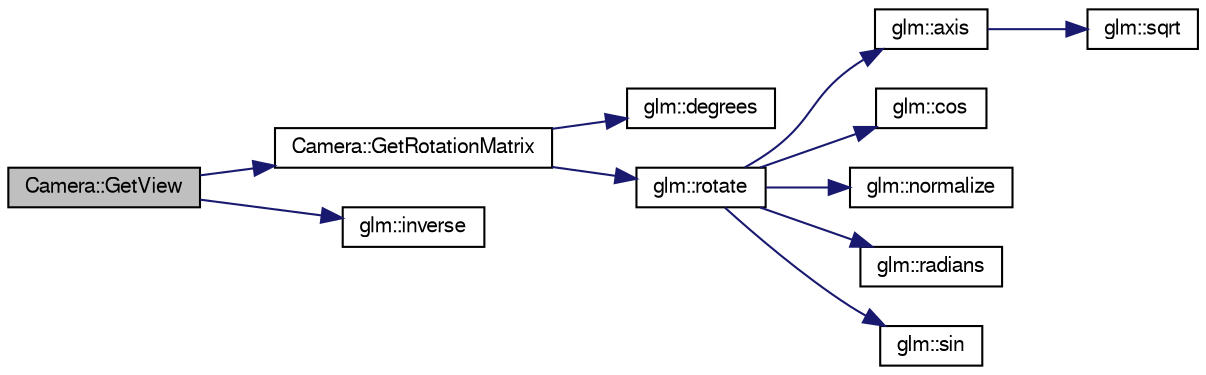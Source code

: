 digraph G
{
  bgcolor="transparent";
  edge [fontname="FreeSans",fontsize=10,labelfontname="FreeSans",labelfontsize=10];
  node [fontname="FreeSans",fontsize=10,shape=record];
  rankdir=LR;
  Node1 [label="Camera::GetView",height=0.2,width=0.4,color="black", fillcolor="grey75", style="filled" fontcolor="black"];
  Node1 -> Node2 [color="midnightblue",fontsize=10,style="solid"];
  Node2 [label="Camera::GetRotationMatrix",height=0.2,width=0.4,color="black",URL="$class_camera.html#3518233b244af839db6eefe59e7002de",tooltip="Gets the rotation matrix."];
  Node2 -> Node3 [color="midnightblue",fontsize=10,style="solid"];
  Node3 [label="glm::degrees",height=0.2,width=0.4,color="black",URL="$group__core__func__trigonometric.html#gcb63bdf23d5e084a5b6a2ed0ae395e64"];
  Node2 -> Node4 [color="midnightblue",fontsize=10,style="solid"];
  Node4 [label="glm::rotate",height=0.2,width=0.4,color="black",URL="$group__gtc__matrix__transform.html#g1a75da872120125437265872423e0b14"];
  Node4 -> Node5 [color="midnightblue",fontsize=10,style="solid"];
  Node5 [label="glm::axis",height=0.2,width=0.4,color="black",URL="$group__gtc__quaternion.html#g5c243b588291c790bf1b5ec3f0f08d1b"];
  Node5 -> Node6 [color="midnightblue",fontsize=10,style="solid"];
  Node6 [label="glm::sqrt",height=0.2,width=0.4,color="black",URL="$group__gtx__integer.html#g457e9efca8339bf918d319e9c55f7c8f"];
  Node4 -> Node7 [color="midnightblue",fontsize=10,style="solid"];
  Node7 [label="glm::cos",height=0.2,width=0.4,color="black",URL="$group__core__func__trigonometric.html#gfef15df90786cd24fe786cc0ff2cbc98"];
  Node4 -> Node8 [color="midnightblue",fontsize=10,style="solid"];
  Node8 [label="glm::normalize",height=0.2,width=0.4,color="black",URL="$group__core__func__geometric.html#g0feb2bb89ee2743677ad2cb84544bd83"];
  Node4 -> Node9 [color="midnightblue",fontsize=10,style="solid"];
  Node9 [label="glm::radians",height=0.2,width=0.4,color="black",URL="$group__core__func__trigonometric.html#g87953103f3ac701b8440a7d904fa2e4d"];
  Node4 -> Node10 [color="midnightblue",fontsize=10,style="solid"];
  Node10 [label="glm::sin",height=0.2,width=0.4,color="black",URL="$group__core__func__trigonometric.html#gd4d4eda735d915be9af695fe2b4cded2"];
  Node1 -> Node11 [color="midnightblue",fontsize=10,style="solid"];
  Node11 [label="glm::inverse",height=0.2,width=0.4,color="black",URL="$group__core__func__matrix.html#g4b56decdc6560a13b616c6312bdcc17e"];
}
